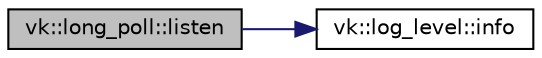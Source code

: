 digraph "vk::long_poll::listen"
{
 // LATEX_PDF_SIZE
  edge [fontname="Helvetica",fontsize="10",labelfontname="Helvetica",labelfontsize="10"];
  node [fontname="Helvetica",fontsize="10",shape=record];
  rankdir="LR";
  Node1 [label="vk::long_poll::listen",height=0.2,width=0.4,color="black", fillcolor="grey75", style="filled", fontcolor="black",tooltip=" "];
  Node1 -> Node2 [color="midnightblue",fontsize="10",style="solid",fontname="Helvetica"];
  Node2 [label="vk::log_level::info",height=0.2,width=0.4,color="black", fillcolor="white", style="filled",URL="$namespacevk_1_1log__level.html#a7bb0469622d630d921b80d9e838bf91f",tooltip=" "];
}
